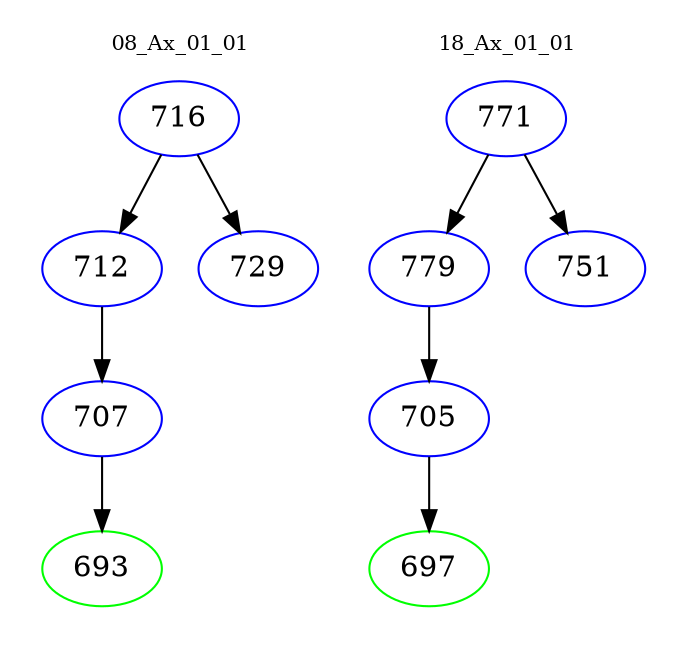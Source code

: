 digraph{
subgraph cluster_0 {
color = white
label = "08_Ax_01_01";
fontsize=10;
T0_716 [label="716", color="blue"]
T0_716 -> T0_712 [color="black"]
T0_712 [label="712", color="blue"]
T0_712 -> T0_707 [color="black"]
T0_707 [label="707", color="blue"]
T0_707 -> T0_693 [color="black"]
T0_693 [label="693", color="green"]
T0_716 -> T0_729 [color="black"]
T0_729 [label="729", color="blue"]
}
subgraph cluster_1 {
color = white
label = "18_Ax_01_01";
fontsize=10;
T1_771 [label="771", color="blue"]
T1_771 -> T1_779 [color="black"]
T1_779 [label="779", color="blue"]
T1_779 -> T1_705 [color="black"]
T1_705 [label="705", color="blue"]
T1_705 -> T1_697 [color="black"]
T1_697 [label="697", color="green"]
T1_771 -> T1_751 [color="black"]
T1_751 [label="751", color="blue"]
}
}
